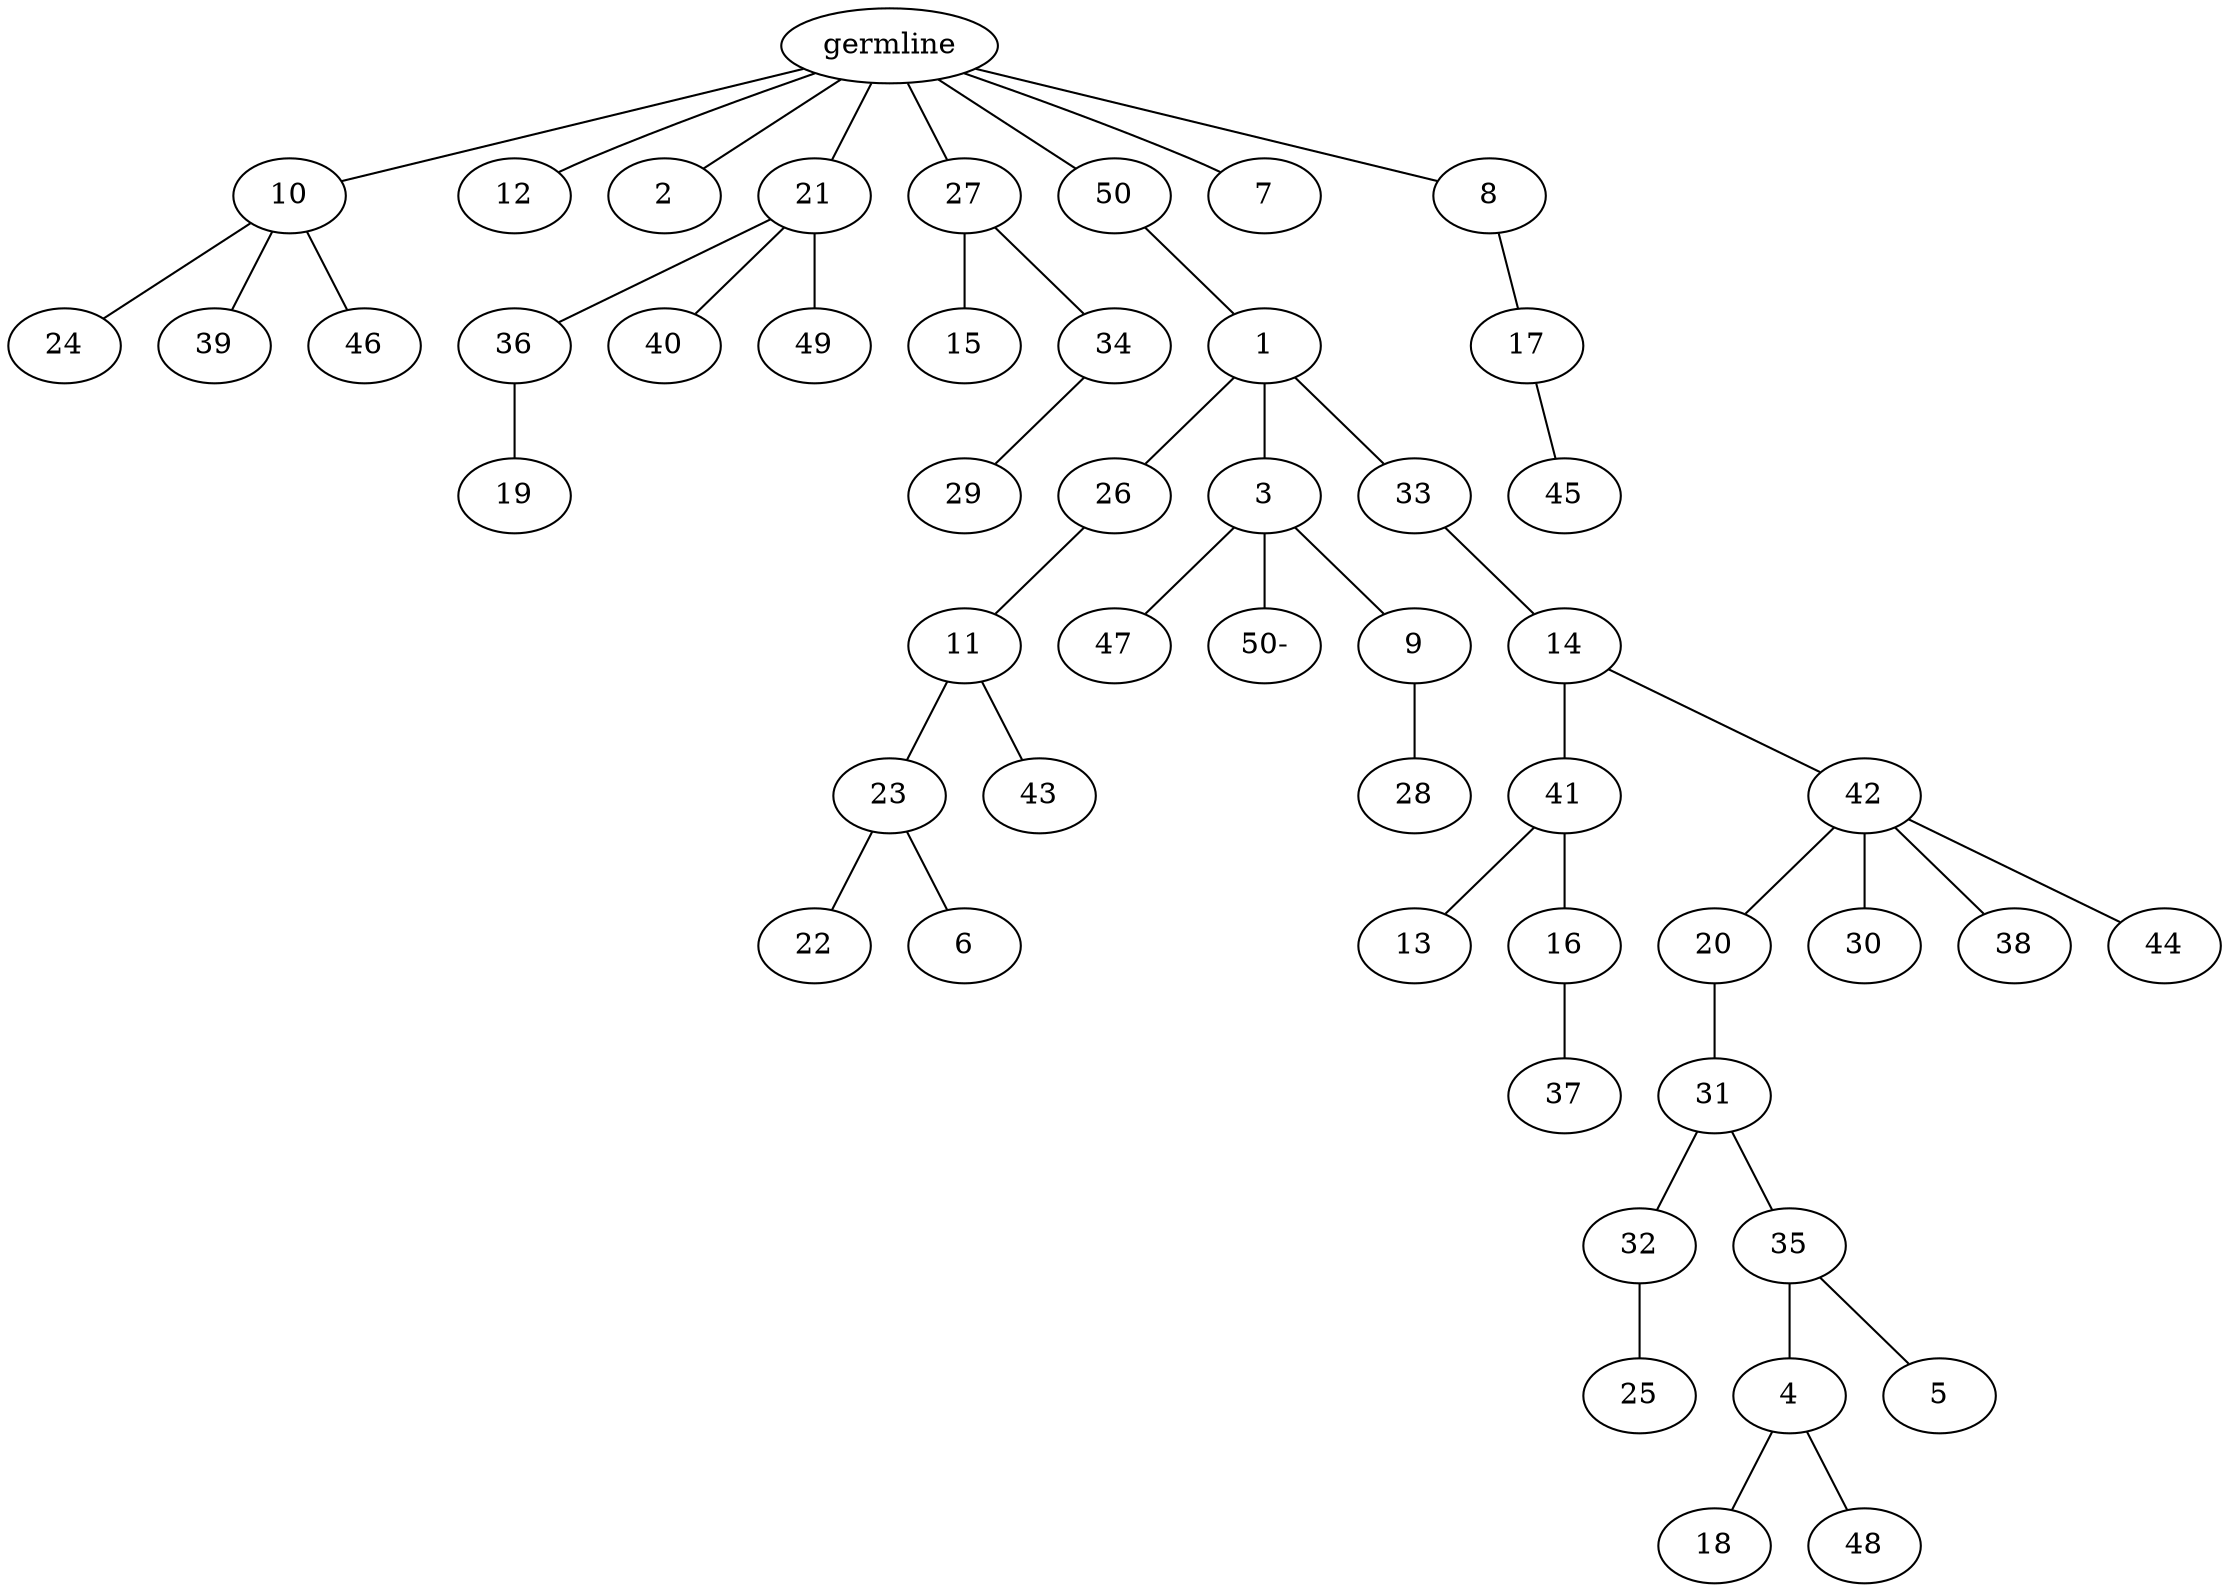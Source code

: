 graph tree {
    "140485304388576" [label="germline"];
    "140485304477440" [label="10"];
    "140485304476624" [label="24"];
    "140485304479504" [label="39"];
    "140485304478544" [label="46"];
    "140485304479072" [label="12"];
    "140485304477392" [label="2"];
    "140485304478640" [label="21"];
    "140485304476048" [label="36"];
    "140485304488144" [label="19"];
    "140485304477632" [label="40"];
    "140485304478928" [label="49"];
    "140485304479648" [label="27"];
    "140485304488576" [label="15"];
    "140485304489296" [label="34"];
    "140485304488336" [label="29"];
    "140485304478784" [label="50"];
    "140485304489584" [label="1"];
    "140485304488528" [label="26"];
    "140485304489392" [label="11"];
    "140485304489920" [label="23"];
    "140485304490208" [label="22"];
    "140485304490064" [label="6"];
    "140485304489728" [label="43"];
    "140485304489104" [label="3"];
    "140485304491120" [label="47"];
    "140485305211488" [label="50-"];
    "140485304489680" [label="9"];
    "140485304490304" [label="28"];
    "140485304489488" [label="33"];
    "140485304490928" [label="14"];
    "140485304490688" [label="41"];
    "140485304490640" [label="13"];
    "140485304490832" [label="16"];
    "140485304491552" [label="37"];
    "140485304490016" [label="42"];
    "140485304491264" [label="20"];
    "140485304491840" [label="31"];
    "140485304504432" [label="32"];
    "140485304504864" [label="25"];
    "140485304505104" [label="35"];
    "140485304504480" [label="4"];
    "140485304505056" [label="18"];
    "140485304505248" [label="48"];
    "140485304504912" [label="5"];
    "140485304491456" [label="30"];
    "140485304491072" [label="38"];
    "140485304491408" [label="44"];
    "140485304489632" [label="7"];
    "140485304488048" [label="8"];
    "140485304491696" [label="17"];
    "140485304491792" [label="45"];
    "140485304388576" -- "140485304477440";
    "140485304388576" -- "140485304479072";
    "140485304388576" -- "140485304477392";
    "140485304388576" -- "140485304478640";
    "140485304388576" -- "140485304479648";
    "140485304388576" -- "140485304478784";
    "140485304388576" -- "140485304489632";
    "140485304388576" -- "140485304488048";
    "140485304477440" -- "140485304476624";
    "140485304477440" -- "140485304479504";
    "140485304477440" -- "140485304478544";
    "140485304478640" -- "140485304476048";
    "140485304478640" -- "140485304477632";
    "140485304478640" -- "140485304478928";
    "140485304476048" -- "140485304488144";
    "140485304479648" -- "140485304488576";
    "140485304479648" -- "140485304489296";
    "140485304489296" -- "140485304488336";
    "140485304478784" -- "140485304489584";
    "140485304489584" -- "140485304488528";
    "140485304489584" -- "140485304489104";
    "140485304489584" -- "140485304489488";
    "140485304488528" -- "140485304489392";
    "140485304489392" -- "140485304489920";
    "140485304489392" -- "140485304489728";
    "140485304489920" -- "140485304490208";
    "140485304489920" -- "140485304490064";
    "140485304489104" -- "140485304491120";
    "140485304489104" -- "140485305211488";
    "140485304489104" -- "140485304489680";
    "140485304489680" -- "140485304490304";
    "140485304489488" -- "140485304490928";
    "140485304490928" -- "140485304490688";
    "140485304490928" -- "140485304490016";
    "140485304490688" -- "140485304490640";
    "140485304490688" -- "140485304490832";
    "140485304490832" -- "140485304491552";
    "140485304490016" -- "140485304491264";
    "140485304490016" -- "140485304491456";
    "140485304490016" -- "140485304491072";
    "140485304490016" -- "140485304491408";
    "140485304491264" -- "140485304491840";
    "140485304491840" -- "140485304504432";
    "140485304491840" -- "140485304505104";
    "140485304504432" -- "140485304504864";
    "140485304505104" -- "140485304504480";
    "140485304505104" -- "140485304504912";
    "140485304504480" -- "140485304505056";
    "140485304504480" -- "140485304505248";
    "140485304488048" -- "140485304491696";
    "140485304491696" -- "140485304491792";
}
